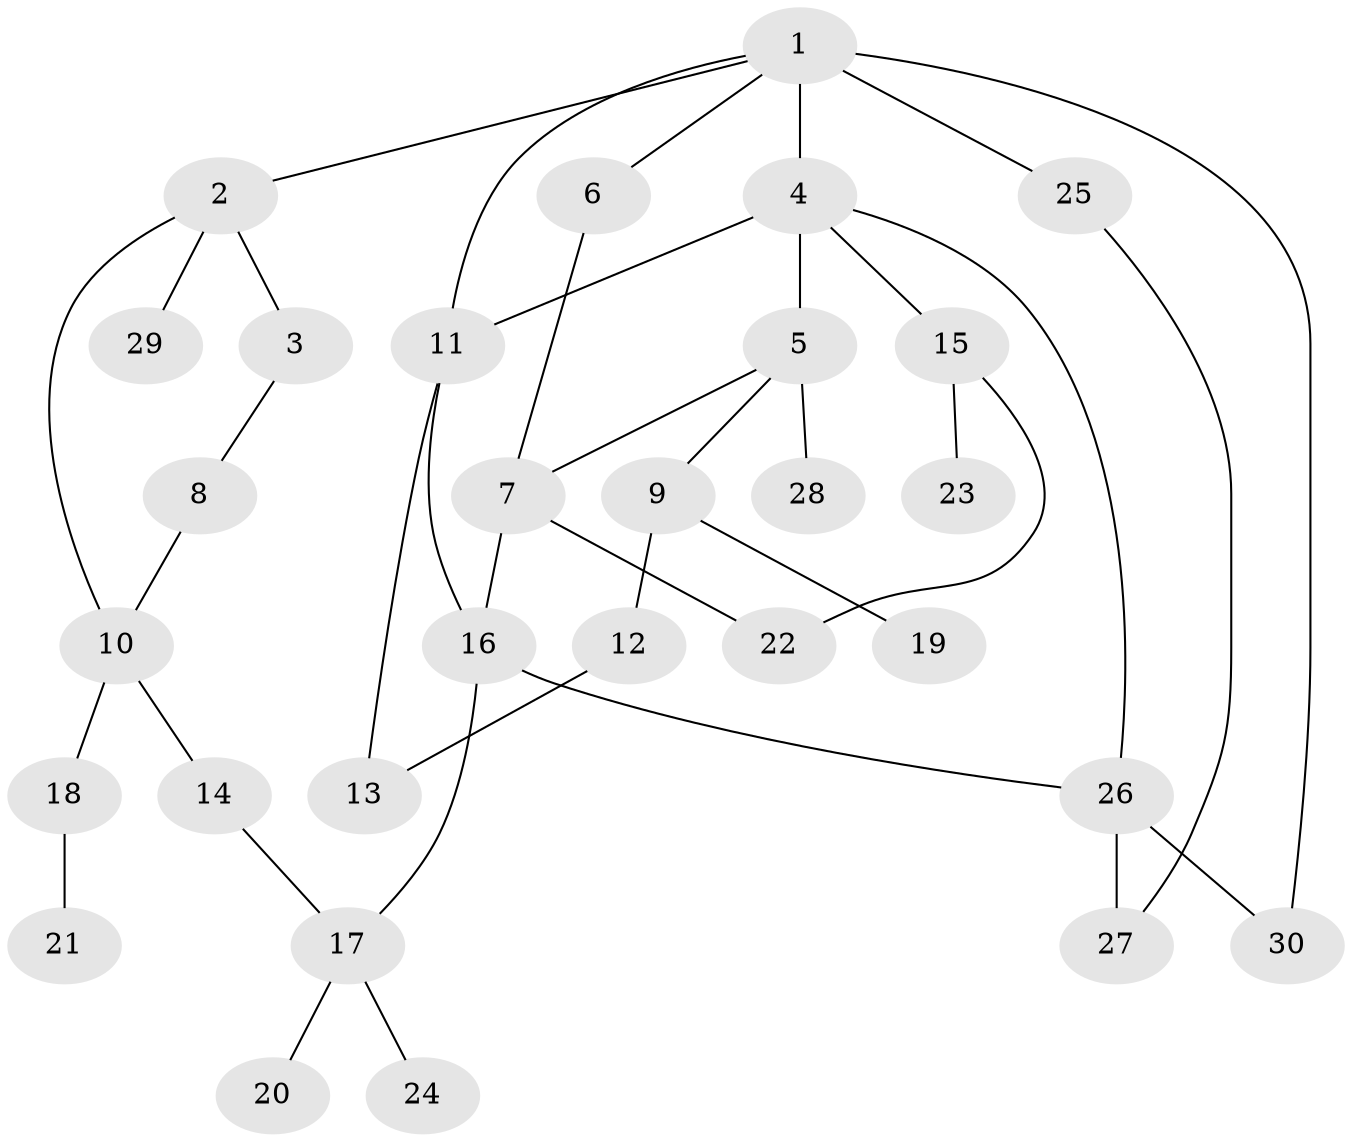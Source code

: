 // original degree distribution, {7: 0.03389830508474576, 4: 0.11864406779661017, 2: 0.4067796610169492, 3: 0.1694915254237288, 5: 0.01694915254237288, 1: 0.2542372881355932}
// Generated by graph-tools (version 1.1) at 2025/34/03/09/25 02:34:30]
// undirected, 30 vertices, 39 edges
graph export_dot {
graph [start="1"]
  node [color=gray90,style=filled];
  1;
  2;
  3;
  4;
  5;
  6;
  7;
  8;
  9;
  10;
  11;
  12;
  13;
  14;
  15;
  16;
  17;
  18;
  19;
  20;
  21;
  22;
  23;
  24;
  25;
  26;
  27;
  28;
  29;
  30;
  1 -- 2 [weight=1.0];
  1 -- 4 [weight=2.0];
  1 -- 6 [weight=1.0];
  1 -- 11 [weight=1.0];
  1 -- 25 [weight=1.0];
  1 -- 30 [weight=1.0];
  2 -- 3 [weight=1.0];
  2 -- 10 [weight=1.0];
  2 -- 29 [weight=1.0];
  3 -- 8 [weight=2.0];
  4 -- 5 [weight=2.0];
  4 -- 11 [weight=1.0];
  4 -- 15 [weight=2.0];
  4 -- 26 [weight=1.0];
  5 -- 7 [weight=1.0];
  5 -- 9 [weight=1.0];
  5 -- 28 [weight=1.0];
  6 -- 7 [weight=1.0];
  7 -- 16 [weight=1.0];
  7 -- 22 [weight=1.0];
  8 -- 10 [weight=1.0];
  9 -- 12 [weight=1.0];
  9 -- 19 [weight=1.0];
  10 -- 14 [weight=1.0];
  10 -- 18 [weight=1.0];
  11 -- 13 [weight=1.0];
  11 -- 16 [weight=1.0];
  12 -- 13 [weight=1.0];
  14 -- 17 [weight=1.0];
  15 -- 22 [weight=1.0];
  15 -- 23 [weight=1.0];
  16 -- 17 [weight=1.0];
  16 -- 26 [weight=1.0];
  17 -- 20 [weight=1.0];
  17 -- 24 [weight=1.0];
  18 -- 21 [weight=1.0];
  25 -- 27 [weight=1.0];
  26 -- 27 [weight=2.0];
  26 -- 30 [weight=1.0];
}
